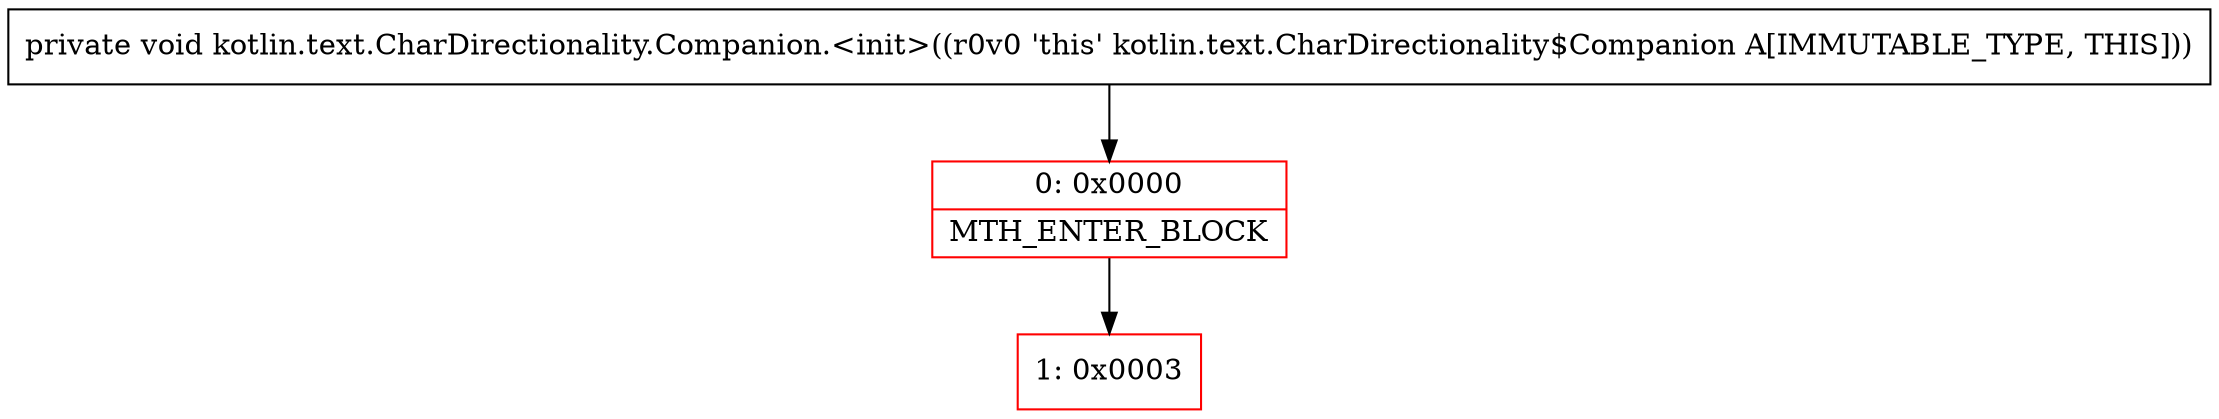 digraph "CFG forkotlin.text.CharDirectionality.Companion.\<init\>()V" {
subgraph cluster_Region_90383889 {
label = "R(0)";
node [shape=record,color=blue];
}
Node_0 [shape=record,color=red,label="{0\:\ 0x0000|MTH_ENTER_BLOCK\l}"];
Node_1 [shape=record,color=red,label="{1\:\ 0x0003}"];
MethodNode[shape=record,label="{private void kotlin.text.CharDirectionality.Companion.\<init\>((r0v0 'this' kotlin.text.CharDirectionality$Companion A[IMMUTABLE_TYPE, THIS])) }"];
MethodNode -> Node_0;
Node_0 -> Node_1;
}

